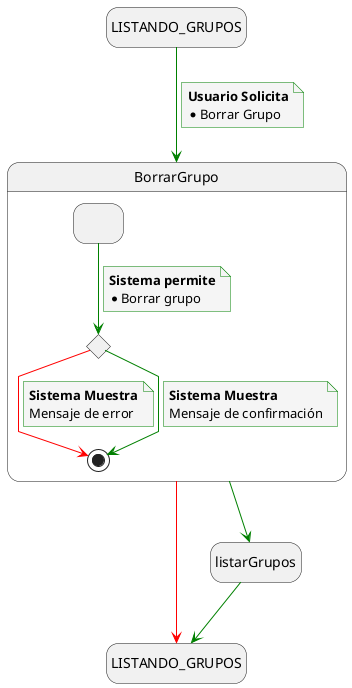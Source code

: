 @startuml borrar_grupo

skinparam {
    NoteBackgroundColor #whiteSmoke
    ArrowColor #green
    NoteBorderColor #green
    linetype polyline
}

hide empty description

state startState as "LISTANDO_GRUPOS"
state endState as "LISTANDO_GRUPOS"
state listarGrupos as "listarGrupos"

startState --> BorrarGrupo
note on link
    <b>Usuario Solicita</b>
    * Borrar Grupo
end note

BorrarGrupo -[#red]-> endState
BorrarGrupo --> listarGrupos
listarGrupos --> endState

state BorrarGrupo {
    state solicitudFiltros as " "
    state revisionFiltrosEnviados <<choice>>

    solicitudFiltros --> revisionFiltrosEnviados
    note on link
        <b>Sistema permite</b>
        * Borrar grupo
    end note

    revisionFiltrosEnviados -[#red]-> [*]
    note on link
        <b>Sistema Muestra</b>
        Mensaje de error
    end note

    revisionFiltrosEnviados --> [*]
    note on link
        <b>Sistema Muestra</b>
        Mensaje de confirmación
    end note
}

@enduml
